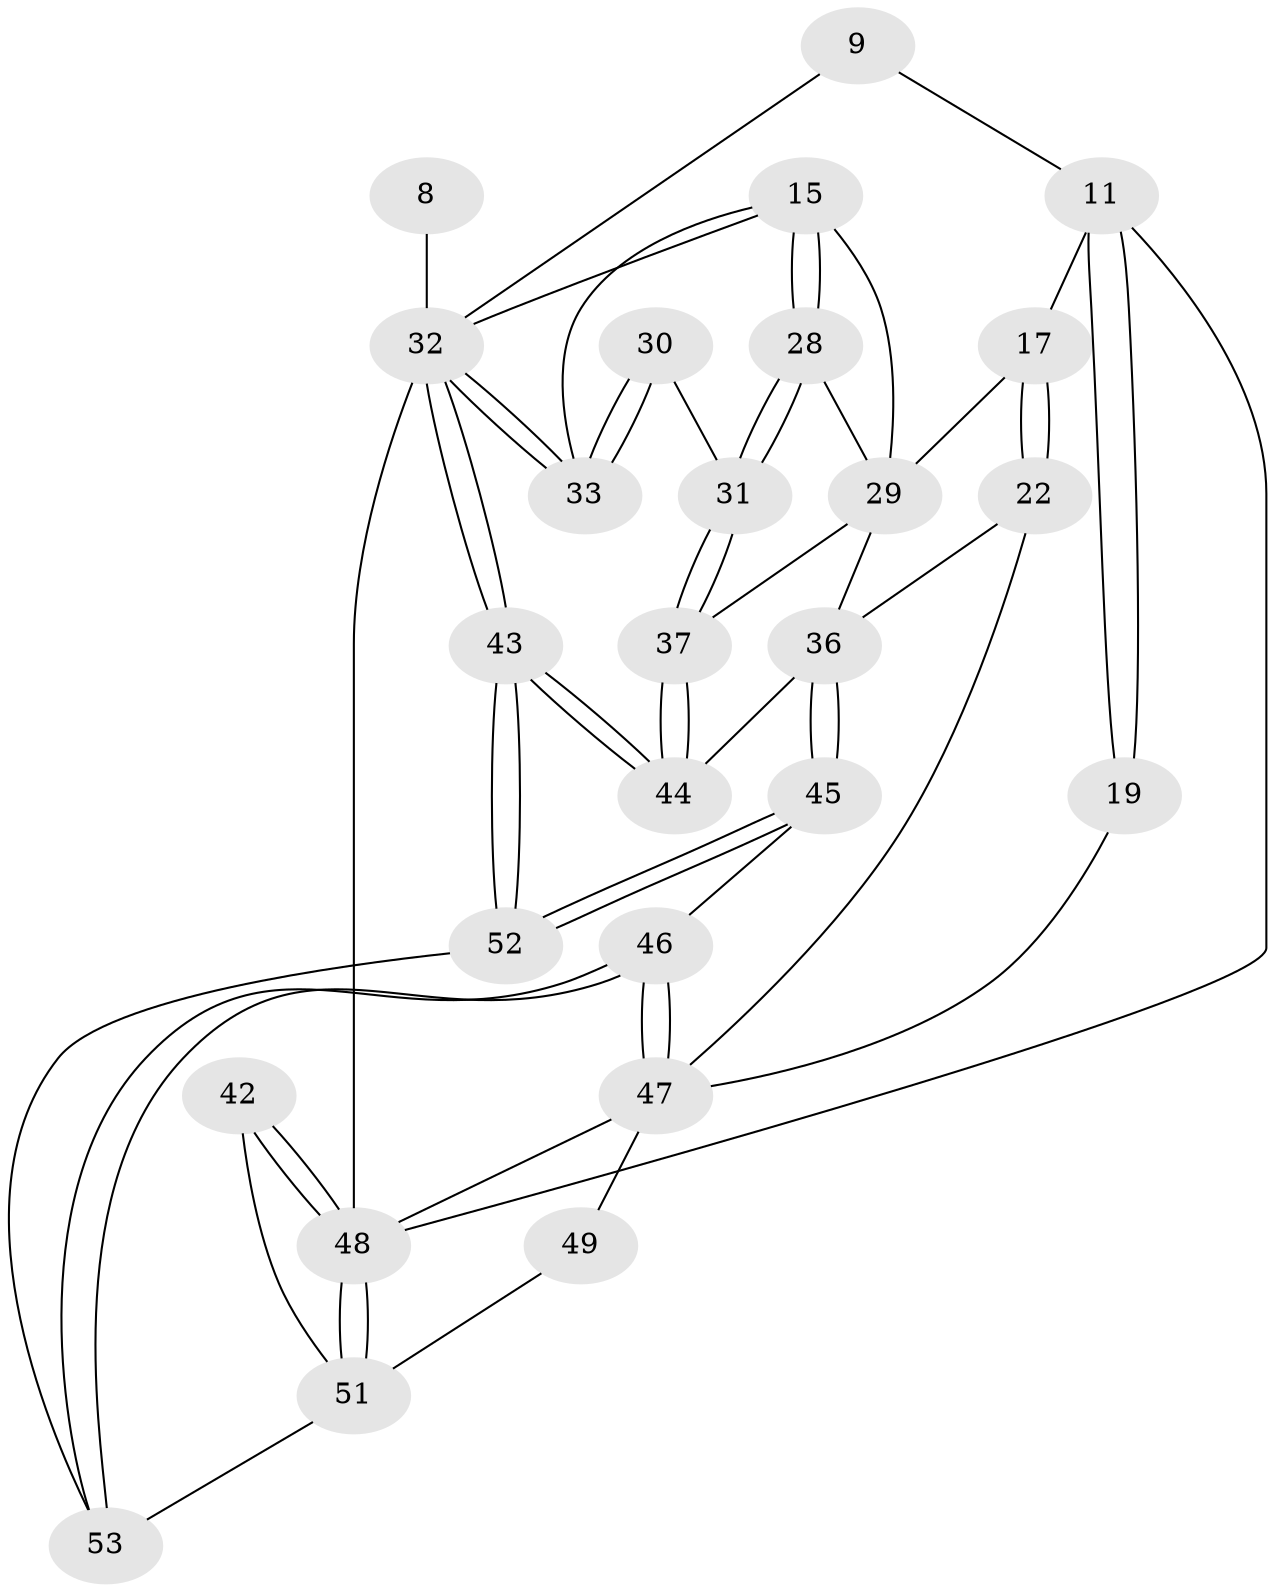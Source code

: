 // original degree distribution, {3: 0.03773584905660377, 5: 0.5283018867924528, 4: 0.24528301886792453, 6: 0.18867924528301888}
// Generated by graph-tools (version 1.1) at 2025/01/03/09/25 05:01:33]
// undirected, 26 vertices, 59 edges
graph export_dot {
graph [start="1"]
  node [color=gray90,style=filled];
  8 [pos="+0.8235506452599322+0.22359759510327673"];
  9 [pos="+0.5258746705125984+0.27537044886467893",super="+6"];
  11 [pos="+0.31474961563603837+0.37222521360349947",super="+4+10"];
  15 [pos="+0.6714293636475259+0.5215671208665886",super="+14"];
  17 [pos="+0.4627190290448403+0.42798169643401435"];
  19 [pos="+0.22319851067285015+0.5039867833191284"];
  22 [pos="+0.41844119676042985+0.6593593469078092"];
  28 [pos="+0.6408221129257656+0.607887702526189"];
  29 [pos="+0.6240265342292081+0.6287362755848127",super="+24"];
  30 [pos="+0.8025696559071883+0.6610224754778883"];
  31 [pos="+0.7450725740351624+0.7034581548891248"];
  32 [pos="+1+1",super="+7+18+13"];
  33 [pos="+1+0.9676048705706939",super="+27"];
  36 [pos="+0.5160849088943918+0.7655117179783362",super="+25"];
  37 [pos="+0.7045980607941015+0.7702870437189662",super="+34"];
  42 [pos="+0+0.7012062980984087"];
  43 [pos="+0.833990237436443+1"];
  44 [pos="+0.6975586415286623+0.8769576671358585",super="+35"];
  45 [pos="+0.47154721306639186+0.8229168695222643"];
  46 [pos="+0.3075471738850976+0.8314925797344801"];
  47 [pos="+0.30611644159945844+0.8294153636890158",super="+39"];
  48 [pos="+0+1",super="+2+21"];
  49 [pos="+0.1897349269561482+0.83326399412706",super="+40"];
  51 [pos="+0+1",super="+41+50"];
  52 [pos="+0.5174276511680963+1"];
  53 [pos="+0.3546116300532308+1"];
  8 -- 32 [weight=3];
  9 -- 32 [weight=2];
  9 -- 11 [weight=2];
  11 -- 19;
  11 -- 19;
  11 -- 48;
  11 -- 17;
  15 -- 28;
  15 -- 28;
  15 -- 33;
  15 -- 32;
  15 -- 29;
  17 -- 22;
  17 -- 22;
  17 -- 29;
  19 -- 47 [weight=2];
  22 -- 36;
  22 -- 47;
  28 -- 29;
  28 -- 31;
  28 -- 31;
  29 -- 37;
  29 -- 36;
  30 -- 31;
  30 -- 33 [weight=2];
  30 -- 33;
  31 -- 37;
  31 -- 37;
  32 -- 33 [weight=2];
  32 -- 33;
  32 -- 43;
  32 -- 43;
  32 -- 48 [weight=2];
  36 -- 45;
  36 -- 45;
  36 -- 44;
  37 -- 44 [weight=2];
  37 -- 44;
  42 -- 48 [weight=2];
  42 -- 48;
  42 -- 51;
  43 -- 44;
  43 -- 44;
  43 -- 52;
  43 -- 52;
  45 -- 46;
  45 -- 52;
  45 -- 52;
  46 -- 47;
  46 -- 47;
  46 -- 53;
  46 -- 53;
  47 -- 49 [weight=2];
  47 -- 48;
  48 -- 51;
  48 -- 51;
  49 -- 51 [weight=2];
  51 -- 53;
  52 -- 53;
}
